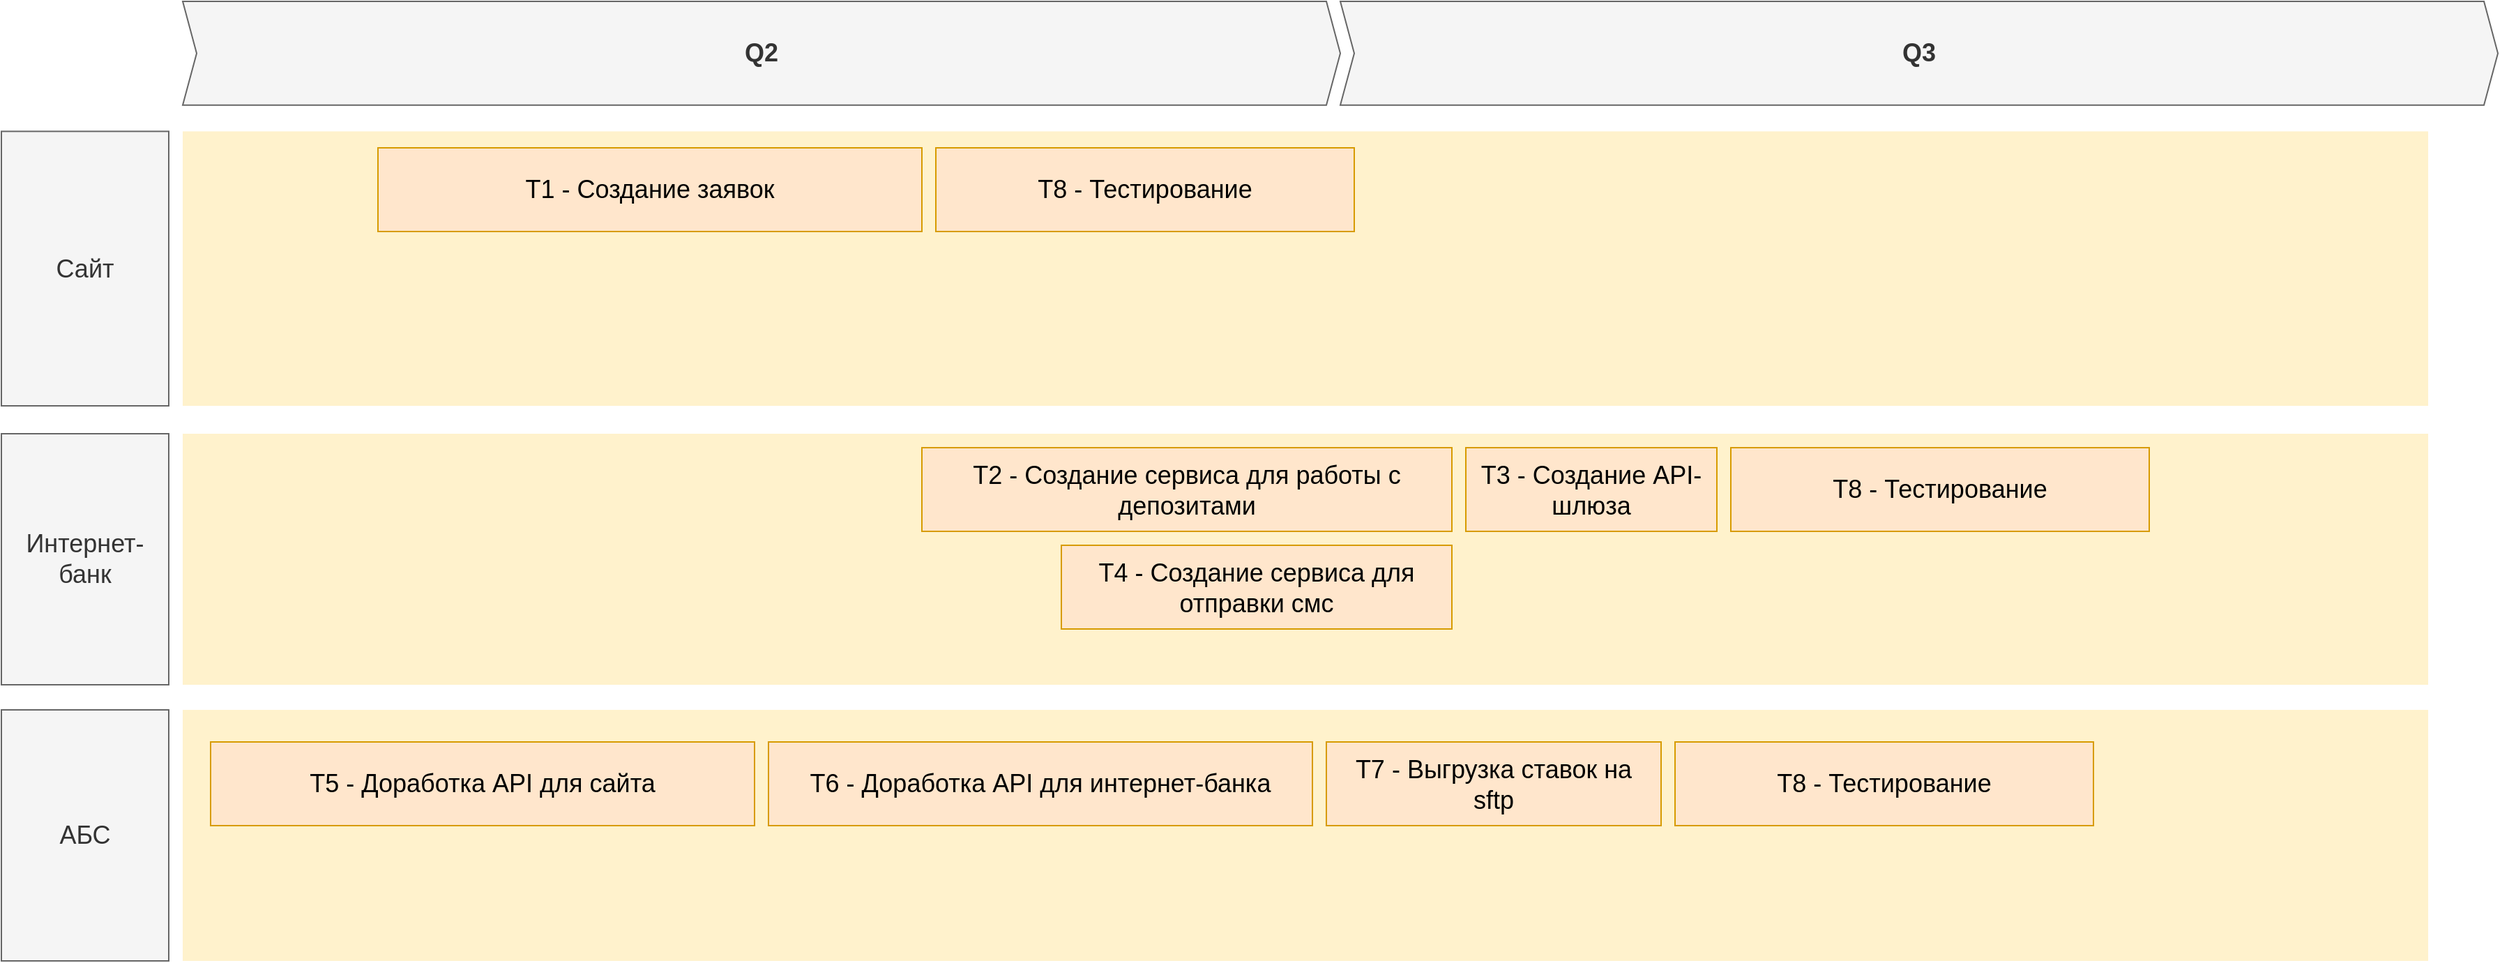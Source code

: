 <mxfile version="27.1.0">
  <diagram id="1zcTAVt1k4KSup7FvAfL" name="Roadmap">
    <mxGraphModel dx="5337" dy="3482" grid="1" gridSize="10" guides="1" tooltips="1" connect="1" arrows="1" fold="1" page="1" pageScale="1" pageWidth="3300" pageHeight="2339" math="0" shadow="0">
      <root>
        <mxCell id="3D7FDG2aXA9G618_Kong-0" />
        <mxCell id="3D7FDG2aXA9G618_Kong-1" parent="3D7FDG2aXA9G618_Kong-0" />
        <mxCell id="wGroBH12Sy7-OgBsN0fJ-2" value="" style="shape=rect;fillColor=#fff2cc;strokeColor=none;fontSize=24;html=1;whiteSpace=wrap;align=left;verticalAlign=top;spacing=5;rounded=0;" parent="3D7FDG2aXA9G618_Kong-1" vertex="1">
          <mxGeometry x="-2500" y="-930" width="1610" height="180" as="geometry" />
        </mxCell>
        <mxCell id="wGroBH12Sy7-OgBsN0fJ-4" value="" style="shape=rect;fillColor=#fff2cc;strokeColor=none;fontSize=24;html=1;whiteSpace=wrap;align=left;verticalAlign=top;spacing=5;rounded=0;" parent="3D7FDG2aXA9G618_Kong-1" vertex="1">
          <mxGeometry x="-2500" y="-1146.8" width="1610" height="196.8" as="geometry" />
        </mxCell>
        <mxCell id="wGroBH12Sy7-OgBsN0fJ-5" value="T1 - Создание заявок" style="shape=rect;fillColor=#ffe6cc;strokeColor=#d79b00;fontSize=18;html=1;whiteSpace=wrap;align=center;verticalAlign=middle;spacing=5;rounded=0;" parent="3D7FDG2aXA9G618_Kong-1" vertex="1">
          <mxGeometry x="-2360" y="-1135" width="390" height="60" as="geometry" />
        </mxCell>
        <mxCell id="wGroBH12Sy7-OgBsN0fJ-7" value="Сайт" style="rounded=0;whiteSpace=wrap;html=1;fillColor=#f5f5f5;fontColor=#333333;strokeColor=#666666;fontSize=18;" parent="3D7FDG2aXA9G618_Kong-1" vertex="1">
          <mxGeometry x="-2630" y="-1146.8" width="120" height="196.8" as="geometry" />
        </mxCell>
        <mxCell id="wGroBH12Sy7-OgBsN0fJ-8" value="Интернет-банк" style="rounded=0;whiteSpace=wrap;html=1;fillColor=#f5f5f5;fontColor=#333333;strokeColor=#666666;fontSize=18;" parent="3D7FDG2aXA9G618_Kong-1" vertex="1">
          <mxGeometry x="-2630" y="-930" width="120" height="180" as="geometry" />
        </mxCell>
        <mxCell id="wGroBH12Sy7-OgBsN0fJ-9" value="Q2" style="shape=step;perimeter=stepPerimeter;whiteSpace=wrap;html=1;fixedSize=1;size=10;fillColor=#f5f5f5;strokeColor=#666666;fontSize=18;fontStyle=1;align=center;rounded=0;fontColor=#333333;" parent="3D7FDG2aXA9G618_Kong-1" vertex="1">
          <mxGeometry x="-2500" y="-1240" width="830" height="74.4" as="geometry" />
        </mxCell>
        <mxCell id="wGroBH12Sy7-OgBsN0fJ-11" value="T3 -&amp;nbsp;Создание API-шлюза" style="shape=rect;fillColor=#ffe6cc;strokeColor=#d79b00;fontSize=18;html=1;whiteSpace=wrap;align=center;verticalAlign=top;spacing=5;rounded=0;" parent="3D7FDG2aXA9G618_Kong-1" vertex="1">
          <mxGeometry x="-1580" y="-920" width="180" height="60" as="geometry" />
        </mxCell>
        <mxCell id="wGroBH12Sy7-OgBsN0fJ-15" value="T2 - Создание сервиса для работы с депозитами" style="shape=rect;fillColor=#ffe6cc;strokeColor=#d79b00;fontSize=18;html=1;whiteSpace=wrap;align=center;verticalAlign=top;spacing=5;rounded=0;" parent="3D7FDG2aXA9G618_Kong-1" vertex="1">
          <mxGeometry x="-1970" y="-920" width="380" height="60" as="geometry" />
        </mxCell>
        <mxCell id="6ApbPmUPhJL3xPErM_Tb-0" value="" style="shape=rect;fillColor=#fff2cc;strokeColor=none;fontSize=24;html=1;whiteSpace=wrap;align=left;verticalAlign=top;spacing=5;rounded=0;" vertex="1" parent="3D7FDG2aXA9G618_Kong-1">
          <mxGeometry x="-2500" y="-732" width="1610" height="180" as="geometry" />
        </mxCell>
        <mxCell id="6ApbPmUPhJL3xPErM_Tb-1" value="АБС" style="rounded=0;whiteSpace=wrap;html=1;fillColor=#f5f5f5;fontColor=#333333;strokeColor=#666666;fontSize=18;" vertex="1" parent="3D7FDG2aXA9G618_Kong-1">
          <mxGeometry x="-2630" y="-732" width="120" height="180" as="geometry" />
        </mxCell>
        <mxCell id="6ApbPmUPhJL3xPErM_Tb-2" value="T6 - Доработка API для интернет-банка" style="shape=rect;fillColor=#ffe6cc;strokeColor=#d79b00;fontSize=18;html=1;whiteSpace=wrap;align=center;verticalAlign=middle;spacing=5;rounded=0;" vertex="1" parent="3D7FDG2aXA9G618_Kong-1">
          <mxGeometry x="-2080" y="-709" width="390" height="60" as="geometry" />
        </mxCell>
        <mxCell id="6ApbPmUPhJL3xPErM_Tb-3" value="T5 -&amp;nbsp;Доработка API для сайта" style="shape=rect;fillColor=#ffe6cc;strokeColor=#d79b00;fontSize=18;html=1;whiteSpace=wrap;align=center;verticalAlign=middle;spacing=5;rounded=0;" vertex="1" parent="3D7FDG2aXA9G618_Kong-1">
          <mxGeometry x="-2480" y="-709" width="390" height="60" as="geometry" />
        </mxCell>
        <mxCell id="6ApbPmUPhJL3xPErM_Tb-4" value="T4 - Создание сервиса для отправки смс" style="shape=rect;fillColor=#ffe6cc;strokeColor=#d79b00;fontSize=18;html=1;whiteSpace=wrap;align=center;verticalAlign=top;spacing=5;rounded=0;" vertex="1" parent="3D7FDG2aXA9G618_Kong-1">
          <mxGeometry x="-1870" y="-850" width="280" height="60" as="geometry" />
        </mxCell>
        <mxCell id="6ApbPmUPhJL3xPErM_Tb-5" value="T7 -&amp;nbsp;Выгрузка ставок на sftp" style="shape=rect;fillColor=#ffe6cc;strokeColor=#d79b00;fontSize=18;html=1;whiteSpace=wrap;align=center;verticalAlign=top;spacing=5;rounded=0;" vertex="1" parent="3D7FDG2aXA9G618_Kong-1">
          <mxGeometry x="-1680" y="-709" width="240" height="60" as="geometry" />
        </mxCell>
        <mxCell id="6ApbPmUPhJL3xPErM_Tb-6" value="T8 -&amp;nbsp;Тестирование" style="shape=rect;fillColor=#ffe6cc;strokeColor=#d79b00;fontSize=18;html=1;whiteSpace=wrap;align=center;verticalAlign=middle;spacing=5;rounded=0;" vertex="1" parent="3D7FDG2aXA9G618_Kong-1">
          <mxGeometry x="-1430" y="-709" width="300" height="60" as="geometry" />
        </mxCell>
        <mxCell id="6ApbPmUPhJL3xPErM_Tb-7" value="T8 -&amp;nbsp;Тестирование" style="shape=rect;fillColor=#ffe6cc;strokeColor=#d79b00;fontSize=18;html=1;whiteSpace=wrap;align=center;verticalAlign=middle;spacing=5;rounded=0;" vertex="1" parent="3D7FDG2aXA9G618_Kong-1">
          <mxGeometry x="-1390" y="-920" width="300" height="60" as="geometry" />
        </mxCell>
        <mxCell id="6ApbPmUPhJL3xPErM_Tb-8" value="T8 -&amp;nbsp;Тестирование" style="shape=rect;fillColor=#ffe6cc;strokeColor=#d79b00;fontSize=18;html=1;whiteSpace=wrap;align=center;verticalAlign=middle;spacing=5;rounded=0;" vertex="1" parent="3D7FDG2aXA9G618_Kong-1">
          <mxGeometry x="-1960" y="-1135" width="300" height="60" as="geometry" />
        </mxCell>
        <mxCell id="6ApbPmUPhJL3xPErM_Tb-9" value="Q3" style="shape=step;perimeter=stepPerimeter;whiteSpace=wrap;html=1;fixedSize=1;size=10;fillColor=#f5f5f5;strokeColor=#666666;fontSize=18;fontStyle=1;align=center;rounded=0;fontColor=#333333;" vertex="1" parent="3D7FDG2aXA9G618_Kong-1">
          <mxGeometry x="-1670" y="-1240" width="830" height="74.4" as="geometry" />
        </mxCell>
      </root>
    </mxGraphModel>
  </diagram>
</mxfile>
